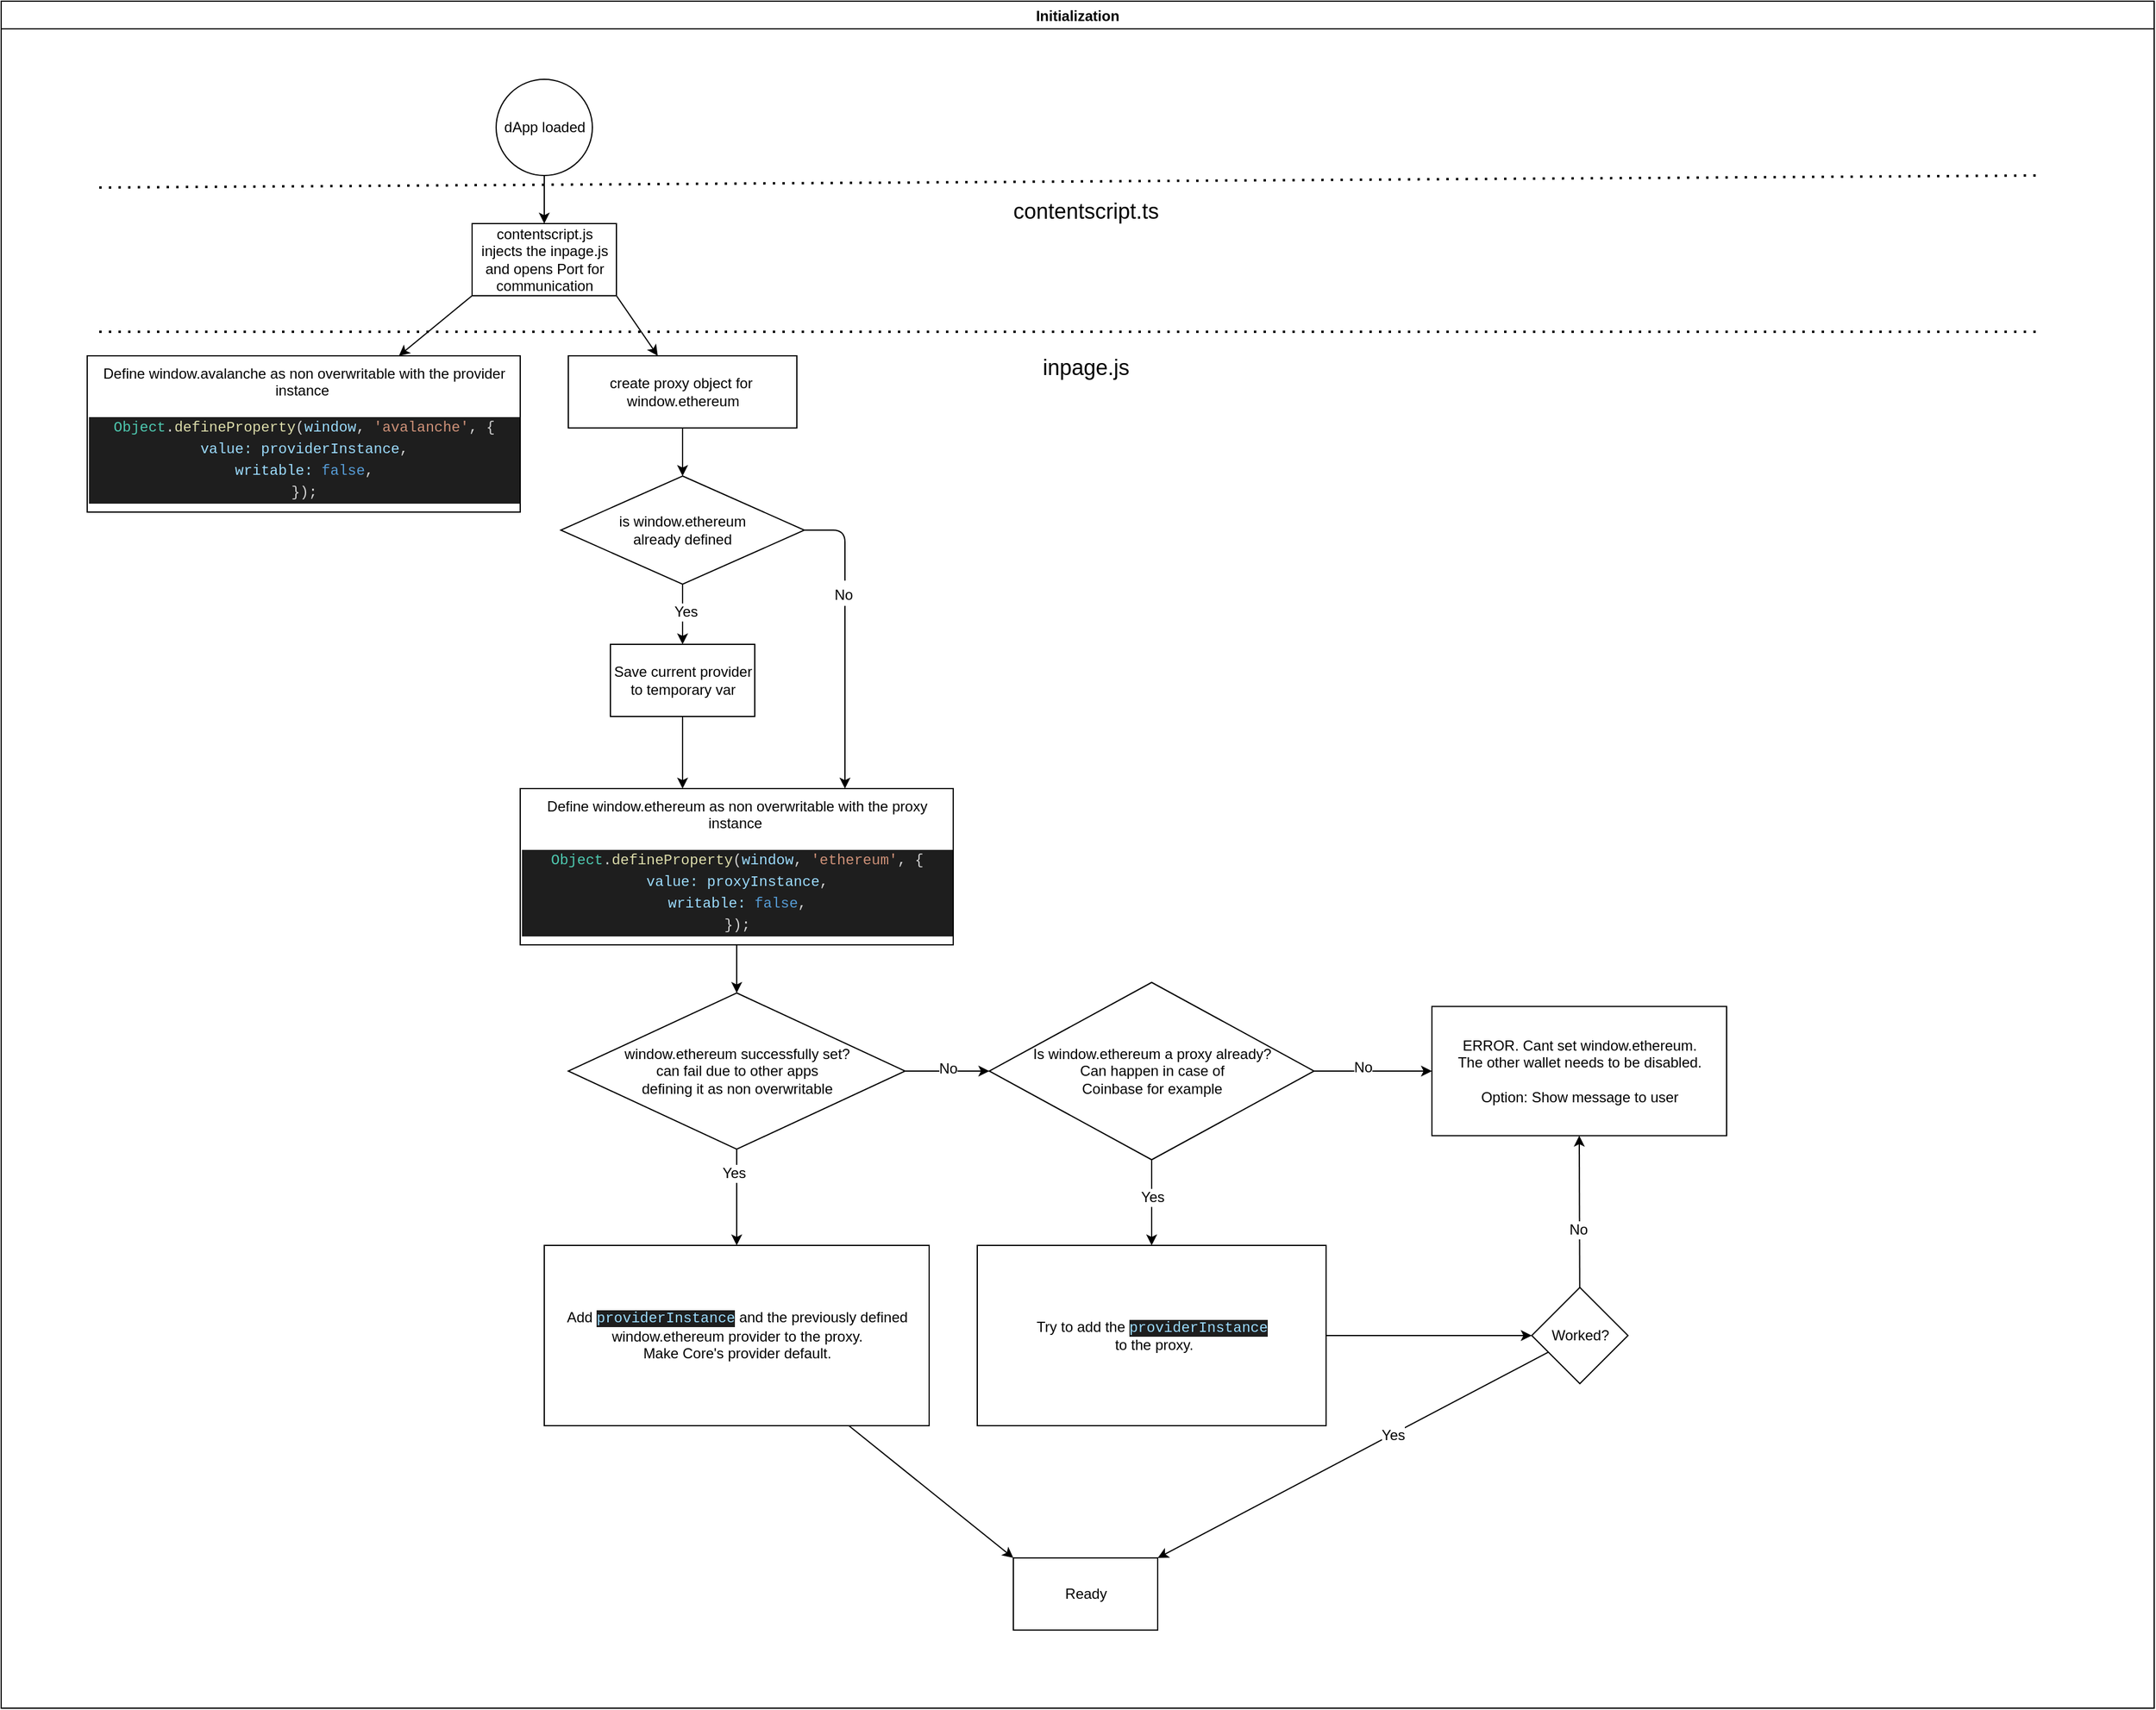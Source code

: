 <mxfile>
    <diagram id="2Leqcbp7zkG62xNGO-v0" name="window.ethereum">
        <mxGraphModel dx="3080" dy="918" grid="1" gridSize="10" guides="1" tooltips="1" connect="1" arrows="1" fold="1" page="1" pageScale="1" pageWidth="827" pageHeight="1169" math="0" shadow="0">
            <root>
                <mxCell id="0"/>
                <mxCell id="1" parent="0"/>
                <mxCell id="p3TH8BZZUFwpQg5CQpSY-50" value="Initialization" style="swimlane;fontSize=12;" vertex="1" parent="1">
                    <mxGeometry x="10" y="10" width="1790" height="1420" as="geometry">
                        <mxRectangle x="10" y="10" width="220" height="80" as="alternateBounds"/>
                    </mxGeometry>
                </mxCell>
                <mxCell id="2" value="dApp loaded" style="ellipse;whiteSpace=wrap;html=1;aspect=fixed;" vertex="1" parent="p3TH8BZZUFwpQg5CQpSY-50">
                    <mxGeometry x="411.5" y="65" width="80" height="80" as="geometry"/>
                </mxCell>
                <mxCell id="3" value="contentscript.js&lt;br&gt;injects the inpage.js and opens Port for communication" style="whiteSpace=wrap;html=1;" vertex="1" parent="p3TH8BZZUFwpQg5CQpSY-50">
                    <mxGeometry x="391.5" y="185" width="120" height="60" as="geometry"/>
                </mxCell>
                <mxCell id="4" value="" style="edgeStyle=none;html=1;" edge="1" parent="p3TH8BZZUFwpQg5CQpSY-50" source="2" target="3">
                    <mxGeometry relative="1" as="geometry"/>
                </mxCell>
                <mxCell id="10" value="" style="edgeStyle=none;html=1;exitX=0;exitY=1;exitDx=0;exitDy=0;" edge="1" parent="p3TH8BZZUFwpQg5CQpSY-50" source="3" target="9">
                    <mxGeometry relative="1" as="geometry"/>
                </mxCell>
                <mxCell id="5" value="&lt;span&gt;create proxy object for&amp;nbsp;&lt;br&gt;window.ethereum&lt;/span&gt;" style="whiteSpace=wrap;html=1;" vertex="1" parent="p3TH8BZZUFwpQg5CQpSY-50">
                    <mxGeometry x="471.5" y="295" width="190" height="60" as="geometry"/>
                </mxCell>
                <mxCell id="6" value="" style="edgeStyle=none;html=1;exitX=1;exitY=1;exitDx=0;exitDy=0;" edge="1" parent="p3TH8BZZUFwpQg5CQpSY-50" source="3" target="5">
                    <mxGeometry relative="1" as="geometry"/>
                </mxCell>
                <mxCell id="7" value="is window.ethereum &lt;br&gt;already defined" style="rhombus;whiteSpace=wrap;html=1;" vertex="1" parent="p3TH8BZZUFwpQg5CQpSY-50">
                    <mxGeometry x="465.25" y="395" width="202.5" height="90" as="geometry"/>
                </mxCell>
                <mxCell id="8" value="" style="edgeStyle=none;html=1;" edge="1" parent="p3TH8BZZUFwpQg5CQpSY-50" source="5" target="7">
                    <mxGeometry relative="1" as="geometry"/>
                </mxCell>
                <mxCell id="9" value="Define window.avalanche as non overwritable with the provider instance&amp;nbsp;&lt;br&gt;&lt;br&gt;&lt;div style=&quot;color: rgb(212 , 212 , 212) ; background-color: rgb(30 , 30 , 30) ; font-family: &amp;#34;menlo&amp;#34; , &amp;#34;monaco&amp;#34; , &amp;#34;courier new&amp;#34; , monospace ; line-height: 18px&quot;&gt;&lt;div&gt;&lt;span style=&quot;color: #4ec9b0&quot;&gt;Object&lt;/span&gt;.&lt;span style=&quot;color: #dcdcaa&quot;&gt;defineProperty&lt;/span&gt;(&lt;span style=&quot;color: #9cdcfe&quot;&gt;window&lt;/span&gt;, &lt;span style=&quot;color: #ce9178&quot;&gt;'avalanche'&lt;/span&gt;, {&lt;/div&gt;&lt;div&gt;    &lt;span style=&quot;color: #9cdcfe&quot;&gt;value&lt;/span&gt;&lt;span style=&quot;color: #9cdcfe&quot;&gt;:&lt;/span&gt; &lt;span style=&quot;color: #9cdcfe&quot;&gt;providerInstance&lt;/span&gt;,&lt;/div&gt;&lt;div&gt;    &lt;span style=&quot;color: #9cdcfe&quot;&gt;writable&lt;/span&gt;&lt;span style=&quot;color: #9cdcfe&quot;&gt;:&lt;/span&gt; &lt;span style=&quot;color: #569cd6&quot;&gt;false&lt;/span&gt;,&lt;/div&gt;&lt;div&gt;  });&lt;/div&gt;&lt;/div&gt;" style="whiteSpace=wrap;html=1;" vertex="1" parent="p3TH8BZZUFwpQg5CQpSY-50">
                    <mxGeometry x="71.5" y="295" width="360" height="130" as="geometry"/>
                </mxCell>
                <mxCell id="14" value="" style="endArrow=none;dashed=1;html=1;dashPattern=1 3;strokeWidth=2;" edge="1" parent="p3TH8BZZUFwpQg5CQpSY-50">
                    <mxGeometry width="50" height="50" relative="1" as="geometry">
                        <mxPoint x="81.5" y="155" as="sourcePoint"/>
                        <mxPoint x="1691.5" y="145" as="targetPoint"/>
                    </mxGeometry>
                </mxCell>
                <mxCell id="15" value="" style="endArrow=none;dashed=1;html=1;dashPattern=1 3;strokeWidth=2;" edge="1" parent="p3TH8BZZUFwpQg5CQpSY-50">
                    <mxGeometry width="50" height="50" relative="1" as="geometry">
                        <mxPoint x="81.5" y="275" as="sourcePoint"/>
                        <mxPoint x="1691.5" y="275" as="targetPoint"/>
                    </mxGeometry>
                </mxCell>
                <mxCell id="16" value="&lt;font style=&quot;font-size: 18px&quot;&gt;contentscript.ts&lt;/font&gt;" style="text;html=1;strokeColor=none;fillColor=none;align=center;verticalAlign=middle;whiteSpace=wrap;rounded=0;" vertex="1" parent="p3TH8BZZUFwpQg5CQpSY-50">
                    <mxGeometry x="841.5" y="155" width="120" height="40" as="geometry"/>
                </mxCell>
                <mxCell id="17" value="&lt;font style=&quot;font-size: 18px&quot;&gt;inpage.js&lt;/font&gt;" style="text;html=1;strokeColor=none;fillColor=none;align=center;verticalAlign=middle;whiteSpace=wrap;rounded=0;" vertex="1" parent="p3TH8BZZUFwpQg5CQpSY-50">
                    <mxGeometry x="841.5" y="285" width="120" height="40" as="geometry"/>
                </mxCell>
                <mxCell id="18" value="Define window.ethereum as non overwritable with the proxy instance&amp;nbsp;&lt;br&gt;&lt;br&gt;&lt;div style=&quot;color: rgb(212 , 212 , 212) ; background-color: rgb(30 , 30 , 30) ; font-family: &amp;#34;menlo&amp;#34; , &amp;#34;monaco&amp;#34; , &amp;#34;courier new&amp;#34; , monospace ; line-height: 18px&quot;&gt;&lt;div&gt;&lt;span style=&quot;color: rgb(78 , 201 , 176)&quot;&gt;Object&lt;/span&gt;.&lt;span style=&quot;color: rgb(220 , 220 , 170)&quot;&gt;defineProperty&lt;/span&gt;(&lt;span style=&quot;color: rgb(156 , 220 , 254)&quot;&gt;window&lt;/span&gt;,&amp;nbsp;&lt;span style=&quot;color: rgb(206 , 145 , 120)&quot;&gt;'ethereum'&lt;/span&gt;, {&lt;/div&gt;&lt;div&gt;&lt;span style=&quot;color: rgb(156 , 220 , 254)&quot;&gt;value&lt;/span&gt;&lt;span style=&quot;color: rgb(156 , 220 , 254)&quot;&gt;:&lt;/span&gt;&amp;nbsp;&lt;span style=&quot;color: rgb(156 , 220 , 254)&quot;&gt;proxyInstance&lt;/span&gt;,&lt;/div&gt;&lt;div&gt;&lt;span style=&quot;color: rgb(156 , 220 , 254)&quot;&gt;writable&lt;/span&gt;&lt;span style=&quot;color: rgb(156 , 220 , 254)&quot;&gt;:&lt;/span&gt;&amp;nbsp;&lt;span style=&quot;color: rgb(86 , 156 , 214)&quot;&gt;false&lt;/span&gt;,&lt;/div&gt;&lt;div&gt;});&lt;/div&gt;&lt;/div&gt;" style="whiteSpace=wrap;html=1;" vertex="1" parent="p3TH8BZZUFwpQg5CQpSY-50">
                    <mxGeometry x="431.5" y="655" width="360" height="130" as="geometry"/>
                </mxCell>
                <mxCell id="19" value="" style="edgeStyle=none;html=1;fontSize=18;entryX=0.75;entryY=0;entryDx=0;entryDy=0;" edge="1" parent="p3TH8BZZUFwpQg5CQpSY-50" source="7" target="18">
                    <mxGeometry relative="1" as="geometry">
                        <Array as="points">
                            <mxPoint x="701.5" y="440"/>
                            <mxPoint x="701.5" y="525"/>
                        </Array>
                    </mxGeometry>
                </mxCell>
                <mxCell id="20" value="&lt;font style=&quot;font-size: 12px&quot;&gt;No&lt;/font&gt;" style="edgeLabel;html=1;align=center;verticalAlign=middle;resizable=0;points=[];fontSize=18;" vertex="1" connectable="0" parent="19">
                    <mxGeometry x="-0.255" y="-2" relative="1" as="geometry">
                        <mxPoint y="-7" as="offset"/>
                    </mxGeometry>
                </mxCell>
                <mxCell id="25" style="edgeStyle=none;html=1;exitX=0.5;exitY=1;exitDx=0;exitDy=0;fontSize=12;entryX=0.375;entryY=0;entryDx=0;entryDy=0;entryPerimeter=0;" edge="1" parent="p3TH8BZZUFwpQg5CQpSY-50" source="21" target="18">
                    <mxGeometry relative="1" as="geometry"/>
                </mxCell>
                <mxCell id="21" value="Save current provider to temporary var" style="whiteSpace=wrap;html=1;" vertex="1" parent="p3TH8BZZUFwpQg5CQpSY-50">
                    <mxGeometry x="506.5" y="535" width="120" height="60" as="geometry"/>
                </mxCell>
                <mxCell id="22" value="" style="edgeStyle=none;html=1;fontSize=12;" edge="1" parent="p3TH8BZZUFwpQg5CQpSY-50" source="7" target="21">
                    <mxGeometry relative="1" as="geometry"/>
                </mxCell>
                <mxCell id="23" value="Yes" style="edgeLabel;html=1;align=center;verticalAlign=middle;resizable=0;points=[];fontSize=12;" vertex="1" connectable="0" parent="22">
                    <mxGeometry x="-0.095" y="2" relative="1" as="geometry">
                        <mxPoint as="offset"/>
                    </mxGeometry>
                </mxCell>
                <mxCell id="26" value="window.ethereum successfully set?&lt;br&gt;can fail due to other apps &lt;br&gt;defining it as non overwritable" style="rhombus;whiteSpace=wrap;html=1;" vertex="1" parent="p3TH8BZZUFwpQg5CQpSY-50">
                    <mxGeometry x="471.5" y="825" width="280" height="130" as="geometry"/>
                </mxCell>
                <mxCell id="27" value="" style="edgeStyle=none;html=1;fontSize=12;" edge="1" parent="p3TH8BZZUFwpQg5CQpSY-50" source="18" target="26">
                    <mxGeometry relative="1" as="geometry"/>
                </mxCell>
                <mxCell id="31" value="Is window.ethereum a proxy already?&lt;br&gt;Can happen in case of &lt;br&gt;Coinbase for example" style="rhombus;whiteSpace=wrap;html=1;fontSize=12;" vertex="1" parent="p3TH8BZZUFwpQg5CQpSY-50">
                    <mxGeometry x="821.5" y="816.25" width="270" height="147.5" as="geometry"/>
                </mxCell>
                <mxCell id="29" value="" style="edgeStyle=none;html=1;fontSize=12;" edge="1" parent="p3TH8BZZUFwpQg5CQpSY-50" source="26" target="31">
                    <mxGeometry relative="1" as="geometry">
                        <mxPoint x="821.5" y="890" as="targetPoint"/>
                    </mxGeometry>
                </mxCell>
                <mxCell id="30" value="No" style="edgeLabel;html=1;align=center;verticalAlign=middle;resizable=0;points=[];fontSize=12;" vertex="1" connectable="0" parent="29">
                    <mxGeometry x="0.017" y="2" relative="1" as="geometry">
                        <mxPoint as="offset"/>
                    </mxGeometry>
                </mxCell>
                <mxCell id="33" value="ERROR. Cant set window.ethereum. &lt;br&gt;The other wallet needs to be disabled.&lt;br&gt;&lt;br&gt;Option: Show message to user" style="whiteSpace=wrap;html=1;" vertex="1" parent="p3TH8BZZUFwpQg5CQpSY-50">
                    <mxGeometry x="1189.5" y="836.25" width="245" height="107.5" as="geometry"/>
                </mxCell>
                <mxCell id="34" value="" style="edgeStyle=none;html=1;fontSize=12;" edge="1" parent="p3TH8BZZUFwpQg5CQpSY-50" source="31" target="33">
                    <mxGeometry relative="1" as="geometry"/>
                </mxCell>
                <mxCell id="35" value="No" style="edgeLabel;html=1;align=center;verticalAlign=middle;resizable=0;points=[];fontSize=12;" vertex="1" connectable="0" parent="34">
                    <mxGeometry x="-0.174" y="3" relative="1" as="geometry">
                        <mxPoint as="offset"/>
                    </mxGeometry>
                </mxCell>
                <mxCell id="36" value="Add&amp;nbsp;&lt;span style=&quot;color: rgb(156 , 220 , 254) ; font-family: &amp;#34;menlo&amp;#34; , &amp;#34;monaco&amp;#34; , &amp;#34;courier new&amp;#34; , monospace ; background-color: rgb(30 , 30 , 30)&quot;&gt;providerInstance&lt;/span&gt;&amp;nbsp;and the previously defined window.ethereum provider to the proxy.&lt;br&gt;Make Core's provider default." style="whiteSpace=wrap;html=1;" vertex="1" parent="p3TH8BZZUFwpQg5CQpSY-50">
                    <mxGeometry x="451.5" y="1035" width="320" height="150" as="geometry"/>
                </mxCell>
                <mxCell id="37" value="" style="edgeStyle=none;html=1;fontSize=12;" edge="1" parent="p3TH8BZZUFwpQg5CQpSY-50" source="26" target="36">
                    <mxGeometry relative="1" as="geometry"/>
                </mxCell>
                <mxCell id="38" value="Yes" style="edgeLabel;html=1;align=center;verticalAlign=middle;resizable=0;points=[];fontSize=12;" vertex="1" connectable="0" parent="37">
                    <mxGeometry x="-0.496" y="-3" relative="1" as="geometry">
                        <mxPoint as="offset"/>
                    </mxGeometry>
                </mxCell>
                <mxCell id="39" value="Try to add the&amp;nbsp;&lt;span style=&quot;color: rgb(156 , 220 , 254) ; font-family: &amp;#34;menlo&amp;#34; , &amp;#34;monaco&amp;#34; , &amp;#34;courier new&amp;#34; , monospace ; background-color: rgb(30 , 30 , 30)&quot;&gt;providerInstance&lt;/span&gt;&lt;br&gt;&amp;nbsp;to the proxy." style="whiteSpace=wrap;html=1;" vertex="1" parent="p3TH8BZZUFwpQg5CQpSY-50">
                    <mxGeometry x="811.5" y="1035" width="290" height="150" as="geometry"/>
                </mxCell>
                <mxCell id="40" value="" style="edgeStyle=none;html=1;fontSize=12;" edge="1" parent="p3TH8BZZUFwpQg5CQpSY-50" source="31" target="39">
                    <mxGeometry relative="1" as="geometry"/>
                </mxCell>
                <mxCell id="41" value="Yes" style="edgeLabel;html=1;align=center;verticalAlign=middle;resizable=0;points=[];fontSize=12;" vertex="1" connectable="0" parent="40">
                    <mxGeometry x="-0.139" relative="1" as="geometry">
                        <mxPoint as="offset"/>
                    </mxGeometry>
                </mxCell>
                <mxCell id="44" style="edgeStyle=none;html=1;entryX=0.5;entryY=1;entryDx=0;entryDy=0;fontSize=12;" edge="1" parent="p3TH8BZZUFwpQg5CQpSY-50" source="42" target="33">
                    <mxGeometry relative="1" as="geometry"/>
                </mxCell>
                <mxCell id="45" value="No" style="edgeLabel;html=1;align=center;verticalAlign=middle;resizable=0;points=[];fontSize=12;" vertex="1" connectable="0" parent="44">
                    <mxGeometry x="-0.238" y="1" relative="1" as="geometry">
                        <mxPoint as="offset"/>
                    </mxGeometry>
                </mxCell>
                <mxCell id="42" value="Worked?" style="rhombus;whiteSpace=wrap;html=1;" vertex="1" parent="p3TH8BZZUFwpQg5CQpSY-50">
                    <mxGeometry x="1272.5" y="1070" width="80" height="80" as="geometry"/>
                </mxCell>
                <mxCell id="43" value="" style="edgeStyle=none;html=1;fontSize=12;" edge="1" parent="p3TH8BZZUFwpQg5CQpSY-50" source="39" target="42">
                    <mxGeometry relative="1" as="geometry"/>
                </mxCell>
                <mxCell id="46" value="Ready" style="whiteSpace=wrap;html=1;" vertex="1" parent="p3TH8BZZUFwpQg5CQpSY-50">
                    <mxGeometry x="841.5" y="1295" width="120" height="60" as="geometry"/>
                </mxCell>
                <mxCell id="49" style="edgeStyle=none;html=1;entryX=0;entryY=0;entryDx=0;entryDy=0;fontSize=12;" edge="1" parent="p3TH8BZZUFwpQg5CQpSY-50" source="36" target="46">
                    <mxGeometry relative="1" as="geometry"/>
                </mxCell>
                <mxCell id="47" value="" style="edgeStyle=none;html=1;fontSize=12;entryX=1;entryY=0;entryDx=0;entryDy=0;" edge="1" parent="p3TH8BZZUFwpQg5CQpSY-50" source="42" target="46">
                    <mxGeometry relative="1" as="geometry"/>
                </mxCell>
                <mxCell id="48" value="Yes" style="edgeLabel;html=1;align=center;verticalAlign=middle;resizable=0;points=[];fontSize=12;" vertex="1" connectable="0" parent="47">
                    <mxGeometry x="-0.2" y="1" relative="1" as="geometry">
                        <mxPoint as="offset"/>
                    </mxGeometry>
                </mxCell>
            </root>
        </mxGraphModel>
    </diagram>
</mxfile>